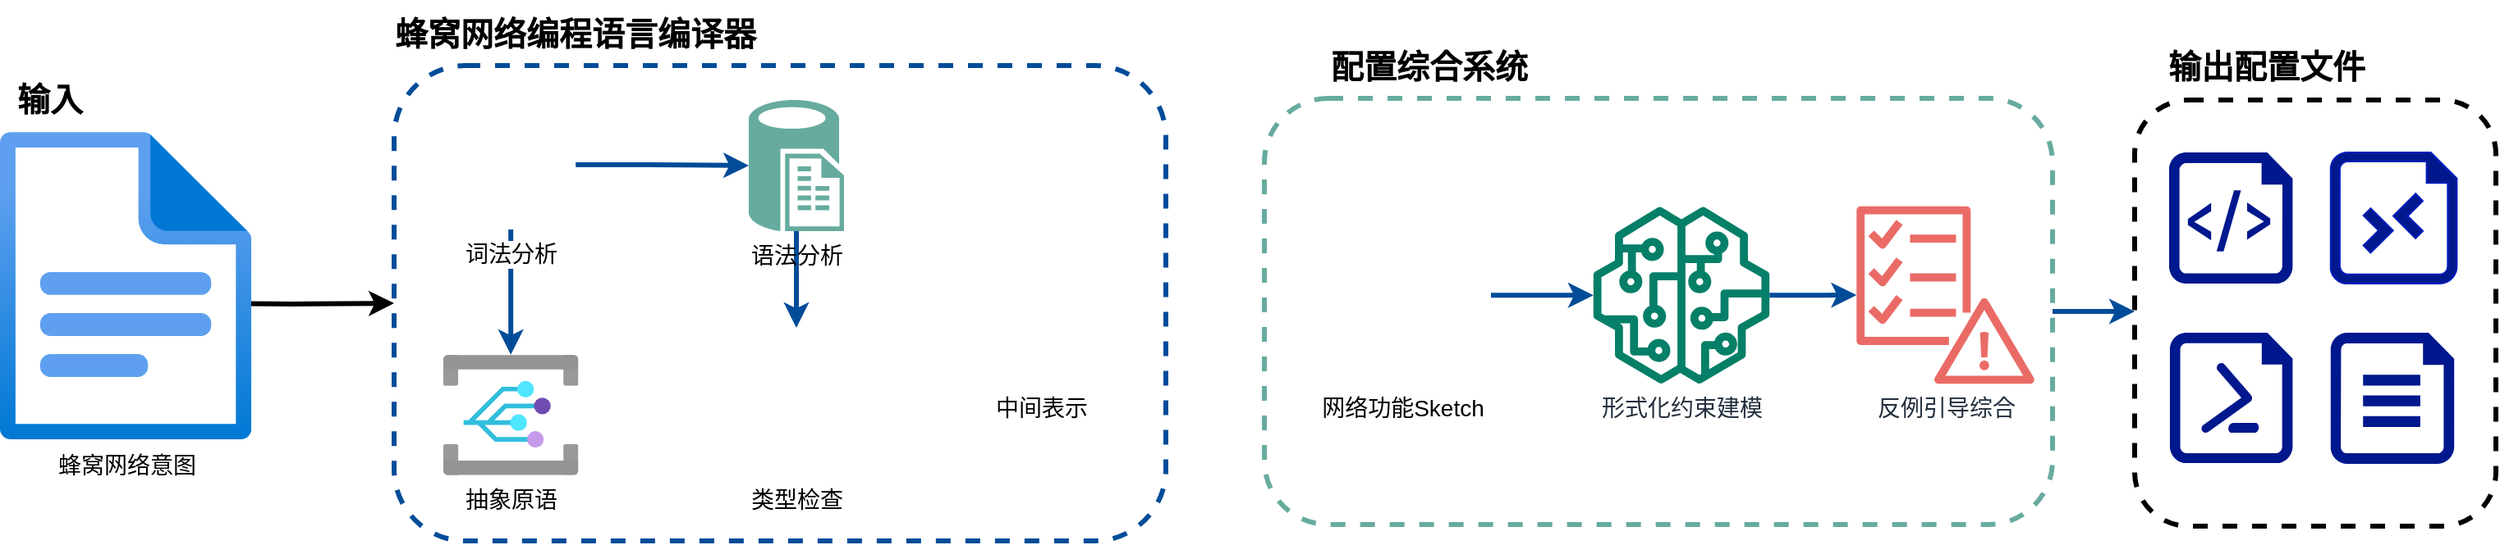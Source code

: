 <mxfile version="20.5.1" type="github">
  <diagram id="prtHgNgQTEPvFCAcTncT" name="Page-1">
    <mxGraphModel dx="1723" dy="883" grid="1" gridSize="10" guides="1" tooltips="1" connect="1" arrows="1" fold="1" page="1" pageScale="1" pageWidth="827" pageHeight="1169" math="0" shadow="0">
      <root>
        <mxCell id="0" />
        <mxCell id="1" parent="0" />
        <mxCell id="sZ4xlpR0LMzzhPZL-YYs-59" value="" style="rounded=1;whiteSpace=wrap;html=1;labelBackgroundColor=#ffffff;sketch=0;strokeColor=#000000;fontFamily=Helvetica;fontSize=14;fontColor=default;fillColor=default;dashed=1;strokeWidth=3;align=center;" vertex="1" parent="1">
          <mxGeometry x="1390" y="141" width="220" height="260" as="geometry" />
        </mxCell>
        <mxCell id="sZ4xlpR0LMzzhPZL-YYs-14" value="" style="rounded=1;whiteSpace=wrap;html=1;dashed=1;fillStyle=auto;strokeColor=#004C99;strokeWidth=3;" vertex="1" parent="1">
          <mxGeometry x="330" y="120" width="470" height="290" as="geometry" />
        </mxCell>
        <mxCell id="sZ4xlpR0LMzzhPZL-YYs-15" style="edgeStyle=orthogonalEdgeStyle;rounded=1;orthogonalLoop=1;jettySize=auto;html=1;strokeWidth=3;" edge="1" parent="1" target="sZ4xlpR0LMzzhPZL-YYs-14">
          <mxGeometry relative="1" as="geometry">
            <mxPoint x="204.7" y="265" as="sourcePoint" />
          </mxGeometry>
        </mxCell>
        <mxCell id="sZ4xlpR0LMzzhPZL-YYs-40" style="edgeStyle=orthogonalEdgeStyle;rounded=1;orthogonalLoop=1;jettySize=auto;html=1;exitX=1;exitY=0.5;exitDx=0;exitDy=0;entryX=0;entryY=0.5;entryDx=0;entryDy=0;entryPerimeter=0;strokeColor=#004C99;fontFamily=Helvetica;fontSize=14;fontColor=blue;strokeWidth=3;" edge="1" parent="1" source="sZ4xlpR0LMzzhPZL-YYs-7" target="sZ4xlpR0LMzzhPZL-YYs-9">
          <mxGeometry relative="1" as="geometry" />
        </mxCell>
        <mxCell id="sZ4xlpR0LMzzhPZL-YYs-41" style="edgeStyle=orthogonalEdgeStyle;rounded=1;orthogonalLoop=1;jettySize=auto;html=1;strokeColor=#004C99;fontFamily=Helvetica;fontSize=14;fontColor=blue;strokeWidth=3;" edge="1" parent="1" source="sZ4xlpR0LMzzhPZL-YYs-7" target="sZ4xlpR0LMzzhPZL-YYs-13">
          <mxGeometry relative="1" as="geometry" />
        </mxCell>
        <mxCell id="sZ4xlpR0LMzzhPZL-YYs-7" value="词法分析" style="shape=image;html=1;verticalAlign=top;verticalLabelPosition=bottom;labelBackgroundColor=#ffffff;imageAspect=0;aspect=fixed;image=https://cdn3.iconfinder.com/data/icons/essential-pack/32/38-File-128.png;imageBackground=none;imageBorder=none;fontSize=14;" vertex="1" parent="1">
          <mxGeometry x="361.59" y="141" width="79" height="79" as="geometry" />
        </mxCell>
        <mxCell id="sZ4xlpR0LMzzhPZL-YYs-42" style="edgeStyle=orthogonalEdgeStyle;rounded=1;orthogonalLoop=1;jettySize=auto;html=1;strokeColor=#004C99;fontFamily=Helvetica;fontSize=14;fontColor=blue;strokeWidth=3;" edge="1" parent="1" source="sZ4xlpR0LMzzhPZL-YYs-9" target="sZ4xlpR0LMzzhPZL-YYs-12">
          <mxGeometry relative="1" as="geometry" />
        </mxCell>
        <mxCell id="sZ4xlpR0LMzzhPZL-YYs-9" value="语法分析" style="verticalLabelPosition=bottom;html=1;verticalAlign=top;align=center;strokeColor=none;fillColor=#67AB9F;shape=mxgraph.azure.sql_reporting;fillStyle=auto;fontSize=14;" vertex="1" parent="1">
          <mxGeometry x="546" y="141" width="58" height="80" as="geometry" />
        </mxCell>
        <mxCell id="sZ4xlpR0LMzzhPZL-YYs-12" value="类型检查" style="shape=image;html=1;verticalAlign=top;verticalLabelPosition=bottom;labelBackgroundColor=#ffffff;imageAspect=0;aspect=fixed;image=https://cdn0.iconfinder.com/data/icons/business-startup-10/50/8-128.png;fontSize=14;" vertex="1" parent="1">
          <mxGeometry x="530" y="280" width="90" height="90" as="geometry" />
        </mxCell>
        <mxCell id="sZ4xlpR0LMzzhPZL-YYs-13" value="抽象原语" style="aspect=fixed;html=1;points=[];align=center;image;fontSize=14;image=img/lib/azure2/integration/Event_Grid_Subscriptions.svg;" vertex="1" parent="1">
          <mxGeometry x="360" y="296.42" width="82.17" height="73.58" as="geometry" />
        </mxCell>
        <mxCell id="sZ4xlpR0LMzzhPZL-YYs-32" value="中间表示" style="shape=image;html=1;verticalAlign=top;verticalLabelPosition=bottom;labelBackgroundColor=#ffffff;imageAspect=0;aspect=fixed;image=https://cdn4.iconfinder.com/data/icons/48-bubbles/48/12.File-128.png;sketch=0;strokeColor=default;fontFamily=Helvetica;fontSize=14;fontColor=default;fillColor=default;" vertex="1" parent="1">
          <mxGeometry x="660" y="186.13" width="128" height="128" as="geometry" />
        </mxCell>
        <mxCell id="sZ4xlpR0LMzzhPZL-YYs-58" style="edgeStyle=orthogonalEdgeStyle;rounded=1;orthogonalLoop=1;jettySize=auto;html=1;strokeColor=#004C99;strokeWidth=3;fontFamily=Helvetica;fontSize=14;fontColor=blue;" edge="1" parent="1" source="sZ4xlpR0LMzzhPZL-YYs-33">
          <mxGeometry relative="1" as="geometry">
            <mxPoint x="1390" y="270" as="targetPoint" />
          </mxGeometry>
        </mxCell>
        <mxCell id="sZ4xlpR0LMzzhPZL-YYs-33" value="" style="rounded=1;whiteSpace=wrap;html=1;labelBackgroundColor=#ffffff;sketch=0;strokeColor=#67AB9F;fontFamily=Helvetica;fontSize=12;fontColor=blue;fillColor=default;dashed=1;strokeWidth=3;align=right;" vertex="1" parent="1">
          <mxGeometry x="860" y="140" width="480" height="260" as="geometry" />
        </mxCell>
        <mxCell id="sZ4xlpR0LMzzhPZL-YYs-48" style="edgeStyle=orthogonalEdgeStyle;rounded=1;orthogonalLoop=1;jettySize=auto;html=1;strokeColor=#004C99;strokeWidth=3;fontFamily=Helvetica;fontSize=14;fontColor=blue;" edge="1" parent="1" source="sZ4xlpR0LMzzhPZL-YYs-36" target="sZ4xlpR0LMzzhPZL-YYs-37">
          <mxGeometry relative="1" as="geometry" />
        </mxCell>
        <mxCell id="sZ4xlpR0LMzzhPZL-YYs-36" value="形式化约束建模" style="sketch=0;outlineConnect=0;fontColor=#232F3E;gradientColor=none;fillColor=#067F68;strokeColor=none;dashed=0;verticalLabelPosition=bottom;verticalAlign=top;align=center;html=1;fontSize=14;fontStyle=0;aspect=fixed;pointerEvents=1;shape=mxgraph.aws4.sagemaker_model;labelBackgroundColor=#ffffff;fontFamily=Helvetica;" vertex="1" parent="1">
          <mxGeometry x="1060" y="206.13" width="108" height="108" as="geometry" />
        </mxCell>
        <mxCell id="sZ4xlpR0LMzzhPZL-YYs-37" value="反例引导综合" style="sketch=0;outlineConnect=0;fontColor=#232F3E;gradientColor=none;fillColor=#EA6B66;strokeColor=default;dashed=0;verticalLabelPosition=bottom;verticalAlign=top;align=center;html=1;fontSize=14;fontStyle=0;aspect=fixed;pointerEvents=1;shape=mxgraph.aws4.checklist_fault_tolerant;labelBackgroundColor=#ffffff;fontFamily=Helvetica;" vertex="1" parent="1">
          <mxGeometry x="1220" y="205.89" width="109.65" height="108.24" as="geometry" />
        </mxCell>
        <mxCell id="sZ4xlpR0LMzzhPZL-YYs-38" value="网络功能Sketch" style="shape=image;html=1;verticalAlign=top;verticalLabelPosition=bottom;labelBackgroundColor=#ffffff;imageAspect=0;aspect=fixed;image=https://cdn0.iconfinder.com/data/icons/outline-icons/320/Sketch_Book-128.png;sketch=0;strokeColor=default;fontFamily=Helvetica;fontSize=12;fontColor=default;fillColor=default;" vertex="1" parent="1">
          <mxGeometry x="890" y="206.13" width="108" height="108" as="geometry" />
        </mxCell>
        <mxCell id="sZ4xlpR0LMzzhPZL-YYs-47" style="edgeStyle=orthogonalEdgeStyle;rounded=1;orthogonalLoop=1;jettySize=auto;html=1;strokeColor=#004C99;strokeWidth=3;fontFamily=Helvetica;fontSize=14;fontColor=blue;" edge="1" parent="1" source="sZ4xlpR0LMzzhPZL-YYs-39" target="sZ4xlpR0LMzzhPZL-YYs-36">
          <mxGeometry relative="1" as="geometry" />
        </mxCell>
        <mxCell id="sZ4xlpR0LMzzhPZL-YYs-39" value="网络功能Sketch" style="shape=image;html=1;verticalAlign=top;verticalLabelPosition=bottom;labelBackgroundColor=#ffffff;imageAspect=0;aspect=fixed;image=https://cdn0.iconfinder.com/data/icons/outline-icons/320/Sketch_Book-128.png;sketch=0;strokeColor=default;fontFamily=Helvetica;fontSize=14;fontColor=default;fillColor=default;" vertex="1" parent="1">
          <mxGeometry x="890" y="206.13" width="108" height="108" as="geometry" />
        </mxCell>
        <mxCell id="sZ4xlpR0LMzzhPZL-YYs-49" value="" style="sketch=0;aspect=fixed;pointerEvents=1;shadow=0;dashed=0;html=1;strokeColor=none;labelPosition=center;verticalLabelPosition=bottom;verticalAlign=top;align=center;fillColor=#00188D;shape=mxgraph.azure.script_file;labelBackgroundColor=#ffffff;fontFamily=Helvetica;fontSize=14;fontColor=blue;" vertex="1" parent="1">
          <mxGeometry x="1411" y="173" width="75.2" height="80" as="geometry" />
        </mxCell>
        <mxCell id="sZ4xlpR0LMzzhPZL-YYs-50" value="" style="sketch=0;aspect=fixed;pointerEvents=1;shadow=0;dashed=0;html=1;strokeColor=none;labelPosition=center;verticalLabelPosition=bottom;verticalAlign=top;align=center;fillColor=#00188D;shape=mxgraph.azure.powershell_file;labelBackgroundColor=#ffffff;fontFamily=Helvetica;fontSize=14;fontColor=blue;" vertex="1" parent="1">
          <mxGeometry x="1411.48" y="283" width="74.72" height="79.49" as="geometry" />
        </mxCell>
        <mxCell id="sZ4xlpR0LMzzhPZL-YYs-51" value="" style="sketch=0;aspect=fixed;pointerEvents=1;shadow=0;dashed=0;html=1;strokeColor=#001DBC;labelPosition=center;verticalLabelPosition=bottom;verticalAlign=top;align=center;shape=mxgraph.azure.rdp_remoting_file;fillColor=#00188D;labelBackgroundColor=#ffffff;fontFamily=Helvetica;fontSize=14;fontColor=#ffffff;" vertex="1" parent="1">
          <mxGeometry x="1509.4" y="173" width="76.8" height="80" as="geometry" />
        </mxCell>
        <mxCell id="sZ4xlpR0LMzzhPZL-YYs-52" value="" style="sketch=0;aspect=fixed;pointerEvents=1;shadow=0;dashed=0;html=1;strokeColor=none;labelPosition=center;verticalLabelPosition=bottom;verticalAlign=top;align=center;fillColor=#00188D;shape=mxgraph.azure.file;labelBackgroundColor=#ffffff;fontFamily=Helvetica;fontSize=14;fontColor=blue;" vertex="1" parent="1">
          <mxGeometry x="1509.4" y="283" width="75.2" height="80" as="geometry" />
        </mxCell>
        <mxCell id="sZ4xlpR0LMzzhPZL-YYs-61" value="&lt;font color=&quot;#000000&quot; style=&quot;font-size: 14px;&quot;&gt;蜂窝网络意图&lt;/font&gt;" style="aspect=fixed;html=1;points=[];align=center;image;fontSize=12;image=img/lib/azure2/general/File.svg;labelBackgroundColor=#ffffff;sketch=0;strokeColor=default;fontFamily=Helvetica;fontColor=blue;fillColor=default;" vertex="1" parent="1">
          <mxGeometry x="90" y="160" width="153.1" height="188.65" as="geometry" />
        </mxCell>
        <mxCell id="sZ4xlpR0LMzzhPZL-YYs-62" value="蜂窝网络编程语言编译器" style="text;html=1;resizable=0;autosize=1;align=center;verticalAlign=middle;points=[];fillColor=none;strokeColor=none;rounded=0;labelBackgroundColor=#ffffff;sketch=0;fontFamily=Helvetica;fontSize=20;fontColor=#000000;fontStyle=1" vertex="1" parent="1">
          <mxGeometry x="320" y="80" width="240" height="40" as="geometry" />
        </mxCell>
        <mxCell id="sZ4xlpR0LMzzhPZL-YYs-63" value="配置综合系统" style="text;html=1;resizable=0;autosize=1;align=center;verticalAlign=middle;points=[];fillColor=none;strokeColor=none;rounded=0;labelBackgroundColor=#ffffff;sketch=0;fontFamily=Helvetica;fontSize=20;fontColor=#000000;fontStyle=1" vertex="1" parent="1">
          <mxGeometry x="890" y="100" width="140" height="40" as="geometry" />
        </mxCell>
        <mxCell id="sZ4xlpR0LMzzhPZL-YYs-64" value="输出配置文件" style="text;html=1;resizable=0;autosize=1;align=center;verticalAlign=middle;points=[];fillColor=none;strokeColor=none;rounded=0;labelBackgroundColor=#ffffff;sketch=0;fontFamily=Helvetica;fontSize=20;fontColor=#000000;fontStyle=1" vertex="1" parent="1">
          <mxGeometry x="1400" y="100" width="140" height="40" as="geometry" />
        </mxCell>
        <mxCell id="sZ4xlpR0LMzzhPZL-YYs-65" value="输入" style="text;html=1;resizable=0;autosize=1;align=center;verticalAlign=middle;points=[];fillColor=none;strokeColor=none;rounded=0;labelBackgroundColor=#ffffff;sketch=0;fontFamily=Helvetica;fontSize=20;fontColor=#000000;fontStyle=1" vertex="1" parent="1">
          <mxGeometry x="90" y="120" width="60" height="40" as="geometry" />
        </mxCell>
      </root>
    </mxGraphModel>
  </diagram>
</mxfile>
